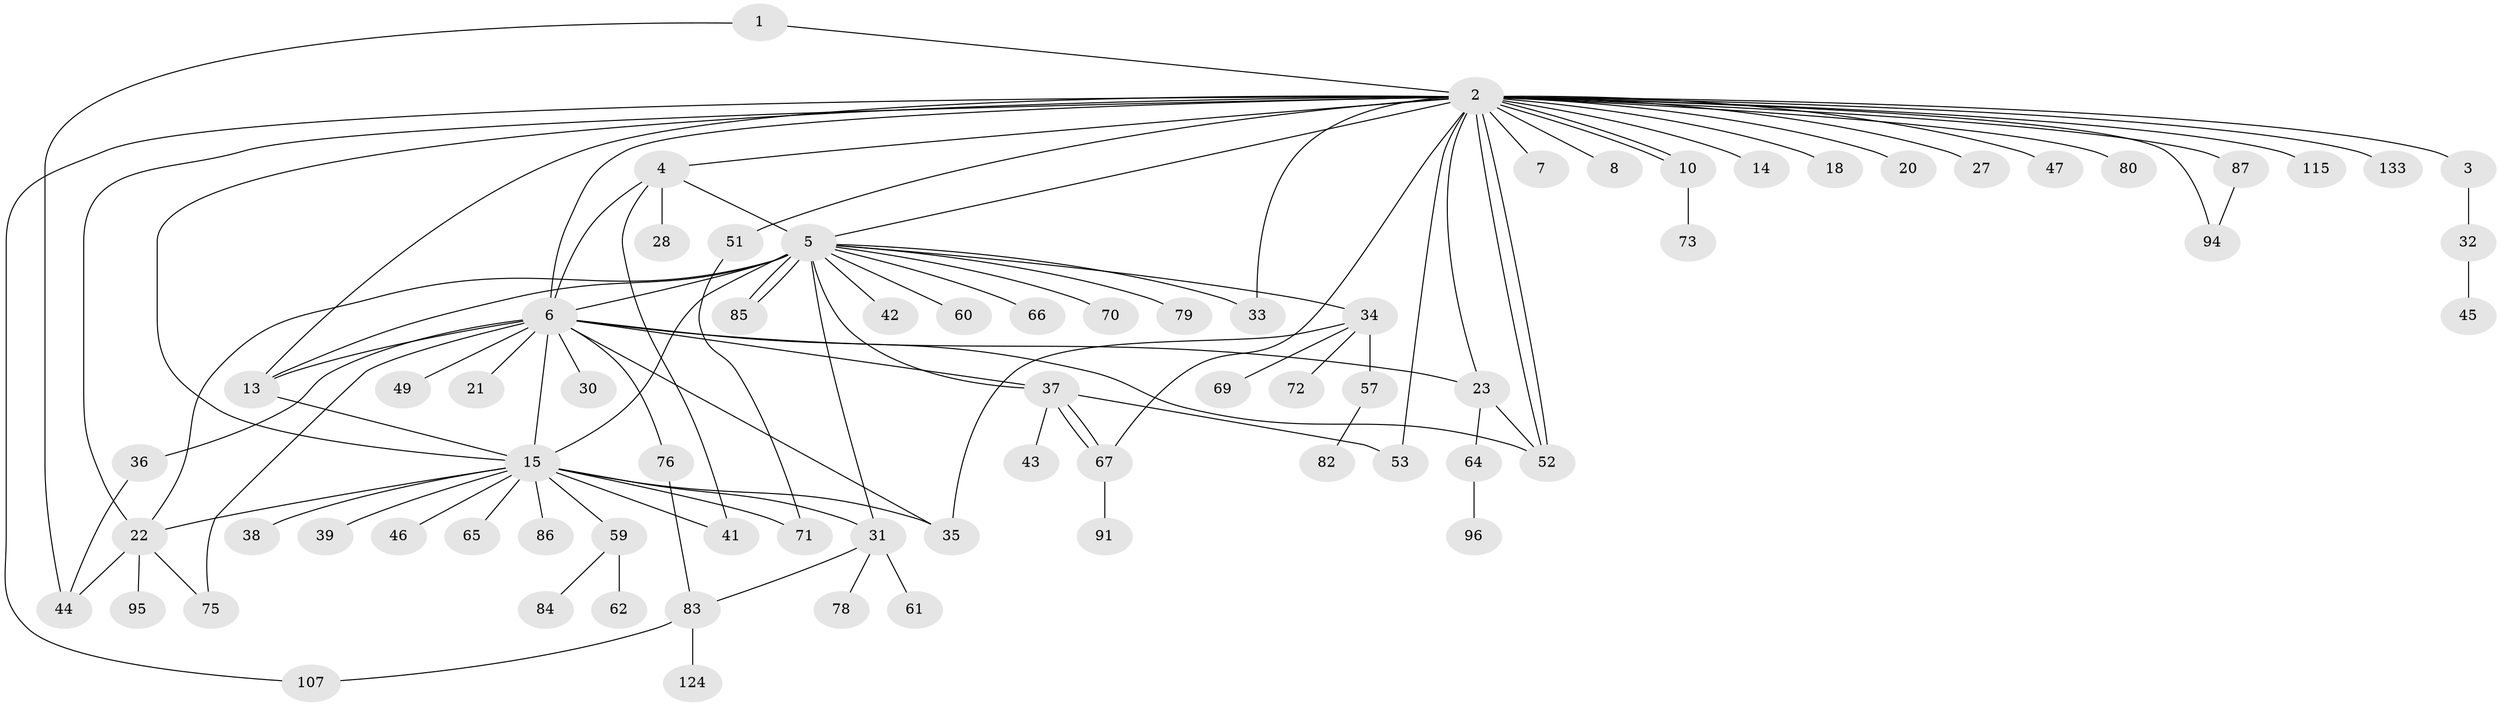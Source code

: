 // original degree distribution, {2: 0.23972602739726026, 34: 0.00684931506849315, 5: 0.0410958904109589, 20: 0.00684931506849315, 12: 0.0136986301369863, 1: 0.4863013698630137, 4: 0.06164383561643835, 7: 0.0136986301369863, 3: 0.0958904109589041, 13: 0.00684931506849315, 8: 0.00684931506849315, 6: 0.02054794520547945}
// Generated by graph-tools (version 1.1) at 2025/17/03/04/25 18:17:58]
// undirected, 73 vertices, 104 edges
graph export_dot {
graph [start="1"]
  node [color=gray90,style=filled];
  1;
  2 [super="+77+12+58+90"];
  3;
  4 [super="+50+93"];
  5 [super="+48+140+116+118+99+24+26+68"];
  6 [super="+9+17"];
  7;
  8;
  10 [super="+11+127"];
  13 [super="+125+143+134"];
  14 [super="+105"];
  15 [super="+19+81+135+104+16"];
  18;
  20;
  21;
  22 [super="+29"];
  23 [super="+74"];
  27;
  28;
  30;
  31;
  32;
  33;
  34 [super="+88+54"];
  35 [super="+132+108"];
  36;
  37 [super="+144"];
  38;
  39;
  41;
  42 [super="+55+102+111"];
  43;
  44 [super="+56"];
  45 [super="+128"];
  46;
  47;
  49;
  51 [super="+138"];
  52 [super="+112"];
  53;
  57 [super="+101"];
  59;
  60;
  61;
  62;
  64;
  65;
  66;
  67;
  69;
  70;
  71;
  72;
  73;
  75 [super="+126"];
  76;
  78;
  79;
  80 [super="+121"];
  82;
  83;
  84;
  85;
  86;
  87;
  91 [super="+98"];
  94 [super="+131+145"];
  95;
  96;
  107 [super="+130"];
  115;
  124;
  133;
  1 -- 2;
  1 -- 44;
  2 -- 3;
  2 -- 4 [weight=2];
  2 -- 5;
  2 -- 6;
  2 -- 7;
  2 -- 8;
  2 -- 10;
  2 -- 10;
  2 -- 14;
  2 -- 15;
  2 -- 18;
  2 -- 20;
  2 -- 22;
  2 -- 23;
  2 -- 27;
  2 -- 33;
  2 -- 47;
  2 -- 51;
  2 -- 52;
  2 -- 52;
  2 -- 53;
  2 -- 67;
  2 -- 80;
  2 -- 87;
  2 -- 94;
  2 -- 107;
  2 -- 115;
  2 -- 133;
  2 -- 13 [weight=2];
  3 -- 32;
  4 -- 28;
  4 -- 41;
  4 -- 6 [weight=2];
  4 -- 5;
  5 -- 6 [weight=2];
  5 -- 33;
  5 -- 34 [weight=2];
  5 -- 37;
  5 -- 42;
  5 -- 66;
  5 -- 70;
  5 -- 85;
  5 -- 85;
  5 -- 15 [weight=2];
  5 -- 79;
  5 -- 31 [weight=2];
  5 -- 60;
  5 -- 22;
  5 -- 13 [weight=2];
  6 -- 23;
  6 -- 37;
  6 -- 49;
  6 -- 52;
  6 -- 13;
  6 -- 35;
  6 -- 36;
  6 -- 21;
  6 -- 75;
  6 -- 76;
  6 -- 30;
  6 -- 15 [weight=3];
  10 -- 73;
  13 -- 15;
  15 -- 22 [weight=2];
  15 -- 39;
  15 -- 46;
  15 -- 65;
  15 -- 71;
  15 -- 86;
  15 -- 35;
  15 -- 38;
  15 -- 59;
  15 -- 31;
  15 -- 41;
  22 -- 44;
  22 -- 75;
  22 -- 95;
  23 -- 64;
  23 -- 52;
  31 -- 61;
  31 -- 78;
  31 -- 83;
  32 -- 45;
  34 -- 35;
  34 -- 69;
  34 -- 72;
  34 -- 57;
  36 -- 44;
  37 -- 43;
  37 -- 53;
  37 -- 67;
  37 -- 67;
  51 -- 71;
  57 -- 82;
  59 -- 62;
  59 -- 84;
  64 -- 96;
  67 -- 91;
  76 -- 83;
  83 -- 124;
  83 -- 107;
  87 -- 94;
}
